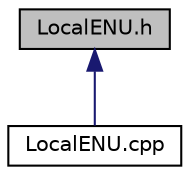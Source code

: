 digraph "LocalENU.h"
{
 // LATEX_PDF_SIZE
  edge [fontname="Helvetica",fontsize="10",labelfontname="Helvetica",labelfontsize="10"];
  node [fontname="Helvetica",fontsize="10",shape=record];
  Node1 [label="LocalENU.h",height=0.2,width=0.4,color="black", fillcolor="grey75", style="filled", fontcolor="black",tooltip="Header file of Osl::Geography::LocalENU class."];
  Node1 -> Node2 [dir="back",color="midnightblue",fontsize="10",style="solid",fontname="Helvetica"];
  Node2 [label="LocalENU.cpp",height=0.2,width=0.4,color="black", fillcolor="white", style="filled",URL="$LocalENU_8cpp.html",tooltip="Source file of Osl::Geography::LocalENU class."];
}

